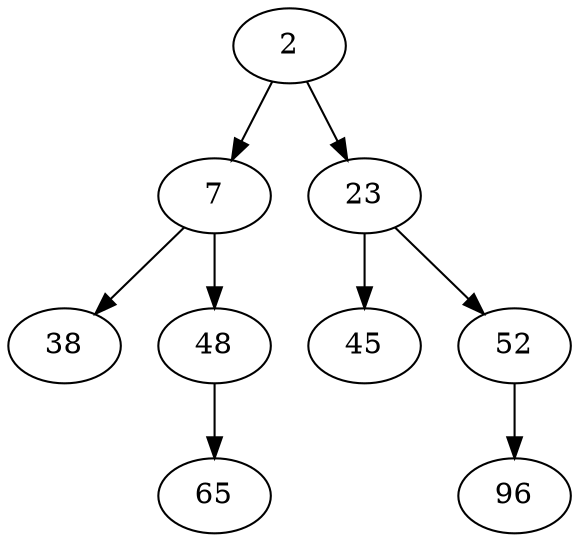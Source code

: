 digraph Arbol {
    A [shape=ellipse, label="2"]
    B [shape=ellipse, label="7"]
    C [shape=ellipse, label="23"]
    D [shape=ellipse, label="38"]
    E [shape=ellipse, label="45"]
    F [shape=ellipse, label="48"]
    G [shape=ellipse, label="52"]
    H [shape=ellipse, label="65"]
    I [shape=ellipse, label="96"]

    A -> B
    A -> C
    B -> D
    C -> E
    B -> F
    C -> G
    F -> H
    G -> I
}

#Instalar la libreria de reconocimiento de voz, para ppoder escribir el texto hablado"